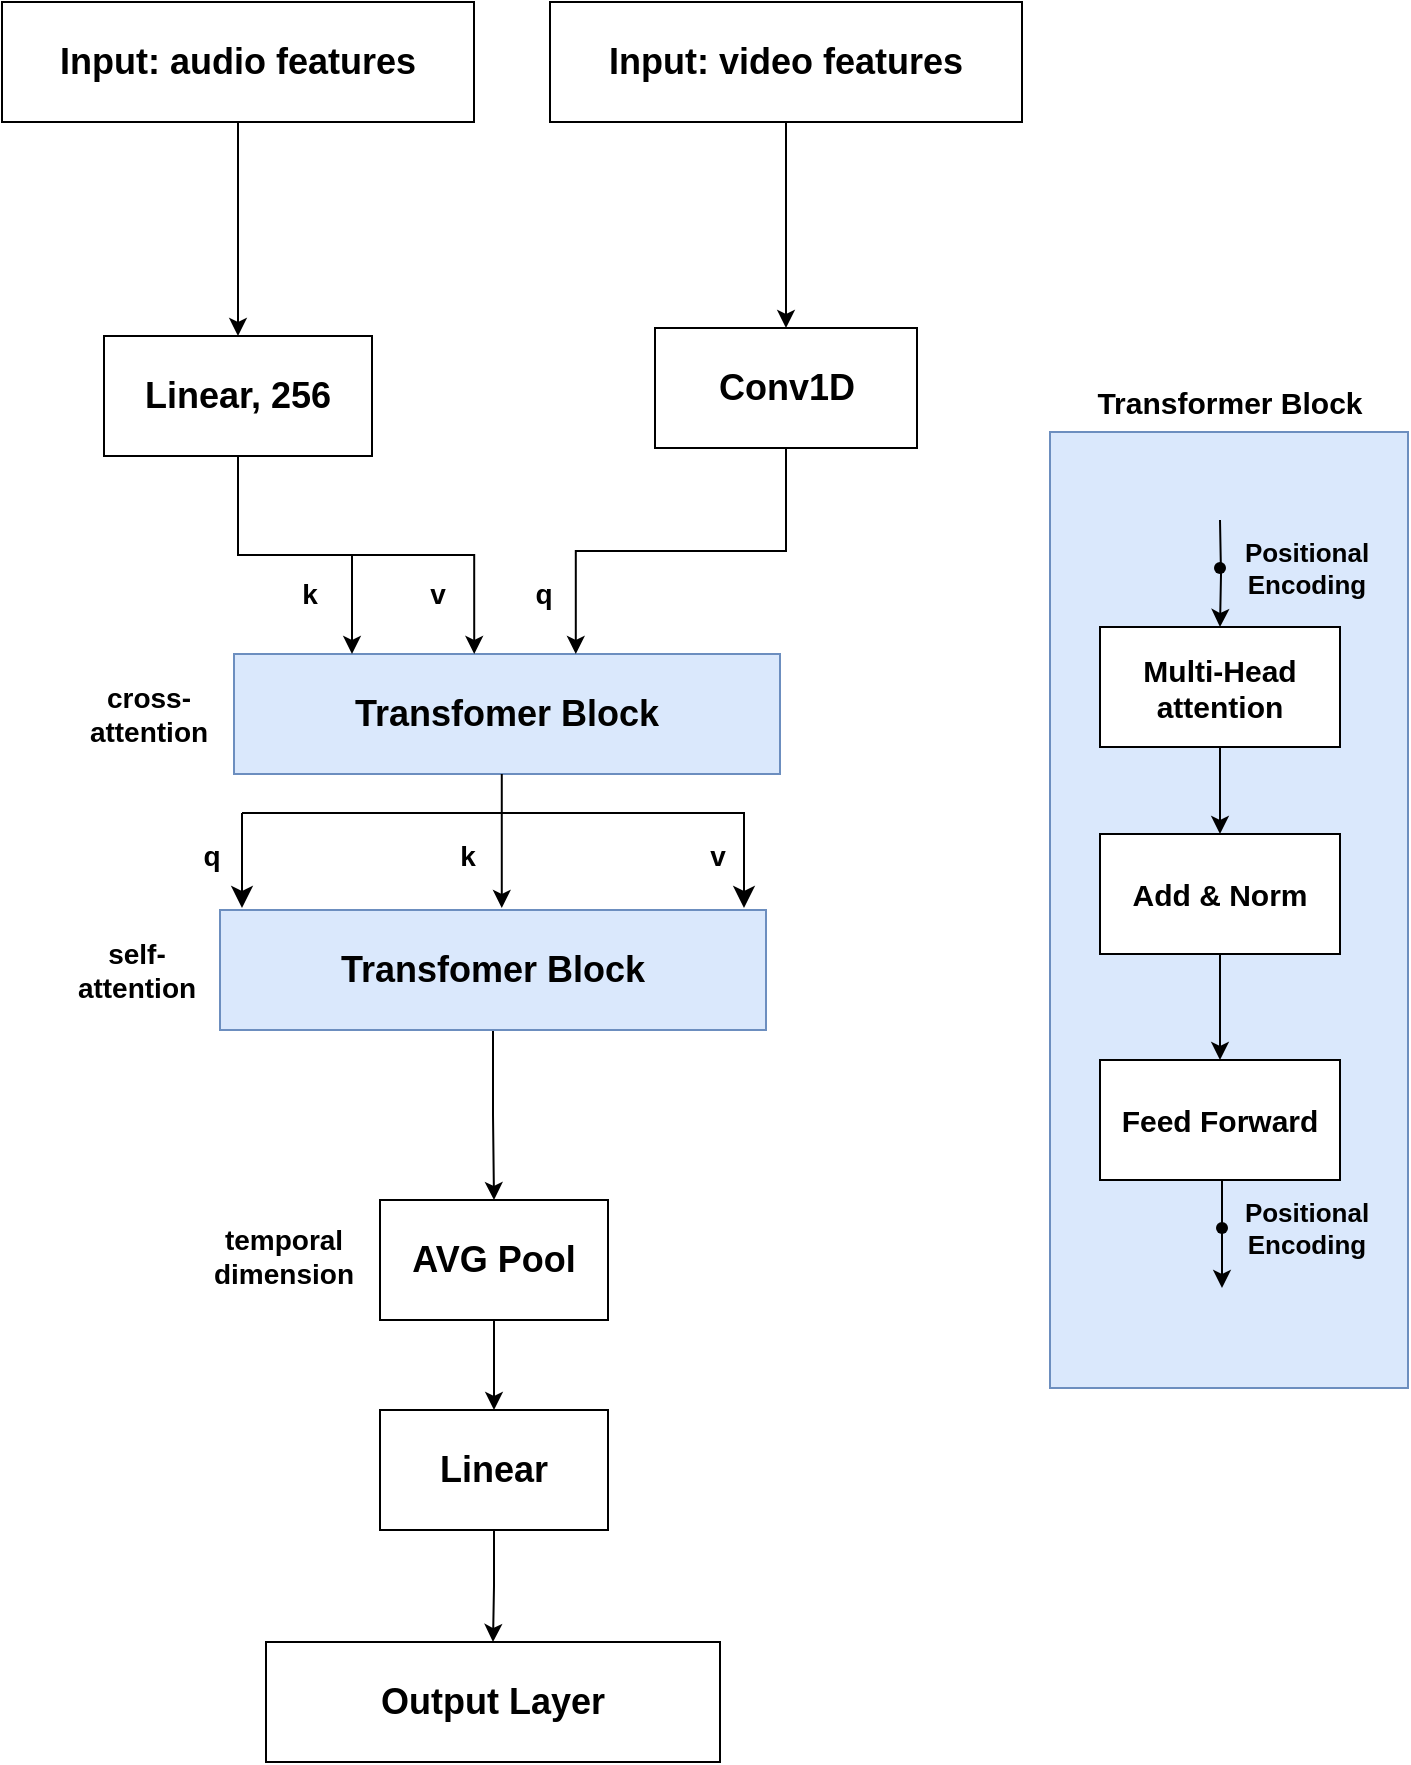 <mxfile version="24.3.0" type="device">
  <diagram name="Seite-1" id="K_IeSaYbBoSOYS_3U_RQ">
    <mxGraphModel dx="1434" dy="794" grid="0" gridSize="10" guides="1" tooltips="1" connect="1" arrows="1" fold="1" page="1" pageScale="1" pageWidth="1169" pageHeight="1654" math="0" shadow="0">
      <root>
        <mxCell id="0" />
        <mxCell id="1" parent="0" />
        <mxCell id="YN6oH1AB4B91Iy4vesWQ-43" style="edgeStyle=orthogonalEdgeStyle;rounded=0;orthogonalLoop=1;jettySize=auto;html=1;exitX=0.5;exitY=1;exitDx=0;exitDy=0;entryX=0.5;entryY=0;entryDx=0;entryDy=0;" edge="1" parent="1" source="YN6oH1AB4B91Iy4vesWQ-2" target="YN6oH1AB4B91Iy4vesWQ-4">
          <mxGeometry relative="1" as="geometry" />
        </mxCell>
        <mxCell id="YN6oH1AB4B91Iy4vesWQ-2" value="&lt;font size=&quot;1&quot;&gt;&lt;b style=&quot;font-size: 18px;&quot;&gt;Input: audio features&lt;/b&gt;&lt;/font&gt;" style="rounded=0;whiteSpace=wrap;html=1;" vertex="1" parent="1">
          <mxGeometry x="303" y="63" width="236" height="60" as="geometry" />
        </mxCell>
        <mxCell id="YN6oH1AB4B91Iy4vesWQ-3" value="&lt;font style=&quot;font-size: 18px;&quot;&gt;&lt;b&gt;Conv1D&lt;/b&gt;&lt;/font&gt;" style="rounded=0;whiteSpace=wrap;html=1;" vertex="1" parent="1">
          <mxGeometry x="629.5" y="226" width="131" height="60" as="geometry" />
        </mxCell>
        <mxCell id="YN6oH1AB4B91Iy4vesWQ-4" value="&lt;font style=&quot;font-size: 18px;&quot;&gt;&lt;b&gt;Linear, 256&lt;br&gt;&lt;/b&gt;&lt;/font&gt;" style="rounded=0;whiteSpace=wrap;html=1;" vertex="1" parent="1">
          <mxGeometry x="354" y="230" width="134" height="60" as="geometry" />
        </mxCell>
        <mxCell id="YN6oH1AB4B91Iy4vesWQ-5" value="&lt;font style=&quot;font-size: 18px;&quot;&gt;&lt;b&gt;Transfomer Block&lt;br&gt;&lt;/b&gt;&lt;/font&gt;" style="rounded=0;whiteSpace=wrap;html=1;fillColor=#dae8fc;strokeColor=#6c8ebf;" vertex="1" parent="1">
          <mxGeometry x="419" y="389" width="273" height="60" as="geometry" />
        </mxCell>
        <mxCell id="YN6oH1AB4B91Iy4vesWQ-6" value="" style="edgeStyle=orthogonalEdgeStyle;rounded=0;orthogonalLoop=1;jettySize=auto;html=1;" edge="1" parent="1" source="YN6oH1AB4B91Iy4vesWQ-7" target="YN6oH1AB4B91Iy4vesWQ-23">
          <mxGeometry relative="1" as="geometry" />
        </mxCell>
        <mxCell id="YN6oH1AB4B91Iy4vesWQ-7" value="&lt;font style=&quot;font-size: 18px;&quot;&gt;&lt;b&gt;Transfomer Block&lt;br&gt;&lt;/b&gt;&lt;/font&gt;" style="rounded=0;whiteSpace=wrap;html=1;fillColor=#dae8fc;strokeColor=#6c8ebf;" vertex="1" parent="1">
          <mxGeometry x="412" y="517" width="273" height="60" as="geometry" />
        </mxCell>
        <mxCell id="YN6oH1AB4B91Iy4vesWQ-8" style="edgeStyle=orthogonalEdgeStyle;rounded=0;orthogonalLoop=1;jettySize=auto;html=1;exitX=0.5;exitY=1;exitDx=0;exitDy=0;entryX=0.626;entryY=0;entryDx=0;entryDy=0;entryPerimeter=0;" edge="1" parent="1" source="YN6oH1AB4B91Iy4vesWQ-3" target="YN6oH1AB4B91Iy4vesWQ-5">
          <mxGeometry relative="1" as="geometry" />
        </mxCell>
        <mxCell id="YN6oH1AB4B91Iy4vesWQ-9" style="edgeStyle=orthogonalEdgeStyle;rounded=0;orthogonalLoop=1;jettySize=auto;html=1;exitX=0.5;exitY=1;exitDx=0;exitDy=0;entryX=0.44;entryY=0;entryDx=0;entryDy=0;entryPerimeter=0;" edge="1" parent="1" source="YN6oH1AB4B91Iy4vesWQ-4" target="YN6oH1AB4B91Iy4vesWQ-5">
          <mxGeometry relative="1" as="geometry" />
        </mxCell>
        <mxCell id="YN6oH1AB4B91Iy4vesWQ-10" value="" style="endArrow=classic;html=1;rounded=0;" edge="1" parent="1">
          <mxGeometry width="50" height="50" relative="1" as="geometry">
            <mxPoint x="478" y="339" as="sourcePoint" />
            <mxPoint x="478" y="389" as="targetPoint" />
          </mxGeometry>
        </mxCell>
        <mxCell id="YN6oH1AB4B91Iy4vesWQ-11" value="" style="group" vertex="1" connectable="0" parent="1">
          <mxGeometry x="423" y="449" width="251" height="67" as="geometry" />
        </mxCell>
        <mxCell id="YN6oH1AB4B91Iy4vesWQ-12" value="" style="edgeStyle=orthogonalEdgeStyle;rounded=0;orthogonalLoop=1;jettySize=auto;html=1;fontSize=8;" edge="1" parent="YN6oH1AB4B91Iy4vesWQ-11">
          <mxGeometry relative="1" as="geometry">
            <mxPoint x="129.888" as="sourcePoint" />
            <mxPoint x="129.888" y="67" as="targetPoint" />
          </mxGeometry>
        </mxCell>
        <mxCell id="YN6oH1AB4B91Iy4vesWQ-13" value="" style="edgeStyle=segmentEdgeStyle;endArrow=classic;html=1;curved=0;rounded=0;endSize=8;startSize=8;fontSize=8;" edge="1" parent="YN6oH1AB4B91Iy4vesWQ-11">
          <mxGeometry width="50" height="50" relative="1" as="geometry">
            <mxPoint y="19.542" as="sourcePoint" />
            <mxPoint x="251" y="67" as="targetPoint" />
          </mxGeometry>
        </mxCell>
        <mxCell id="YN6oH1AB4B91Iy4vesWQ-14" value="" style="edgeStyle=segmentEdgeStyle;endArrow=classic;html=1;curved=0;rounded=0;endSize=8;startSize=8;fontSize=8;" edge="1" parent="YN6oH1AB4B91Iy4vesWQ-11">
          <mxGeometry width="50" height="50" relative="1" as="geometry">
            <mxPoint y="19.542" as="sourcePoint" />
            <mxPoint y="67" as="targetPoint" />
          </mxGeometry>
        </mxCell>
        <mxCell id="YN6oH1AB4B91Iy4vesWQ-15" value="&lt;b style=&quot;font-size: 14px;&quot;&gt;q&lt;/b&gt;" style="text;html=1;align=center;verticalAlign=middle;whiteSpace=wrap;rounded=0;" vertex="1" parent="YN6oH1AB4B91Iy4vesWQ-11">
          <mxGeometry x="-26" y="26" width="22" height="30" as="geometry" />
        </mxCell>
        <mxCell id="YN6oH1AB4B91Iy4vesWQ-16" value="&lt;b&gt;&lt;font style=&quot;font-size: 14px;&quot;&gt;k&lt;/font&gt;&lt;/b&gt;" style="text;html=1;align=center;verticalAlign=middle;whiteSpace=wrap;rounded=0;" vertex="1" parent="YN6oH1AB4B91Iy4vesWQ-11">
          <mxGeometry x="102" y="26" width="22" height="30" as="geometry" />
        </mxCell>
        <mxCell id="YN6oH1AB4B91Iy4vesWQ-17" value="&lt;b&gt;&lt;font style=&quot;font-size: 14px;&quot;&gt;v&lt;/font&gt;&lt;/b&gt;" style="text;html=1;align=center;verticalAlign=middle;whiteSpace=wrap;rounded=0;" vertex="1" parent="YN6oH1AB4B91Iy4vesWQ-11">
          <mxGeometry x="227" y="26" width="22" height="30" as="geometry" />
        </mxCell>
        <mxCell id="YN6oH1AB4B91Iy4vesWQ-18" value="&lt;b&gt;&lt;font style=&quot;font-size: 14px;&quot;&gt;k&lt;/font&gt;&lt;/b&gt;" style="text;html=1;align=center;verticalAlign=middle;whiteSpace=wrap;rounded=0;" vertex="1" parent="1">
          <mxGeometry x="446" y="344" width="22" height="30" as="geometry" />
        </mxCell>
        <mxCell id="YN6oH1AB4B91Iy4vesWQ-19" value="&lt;b&gt;&lt;font style=&quot;font-size: 14px;&quot;&gt;v&lt;/font&gt;&lt;/b&gt;" style="text;html=1;align=center;verticalAlign=middle;whiteSpace=wrap;rounded=0;" vertex="1" parent="1">
          <mxGeometry x="510" y="344" width="22" height="30" as="geometry" />
        </mxCell>
        <mxCell id="YN6oH1AB4B91Iy4vesWQ-20" value="&lt;b style=&quot;font-size: 14px;&quot;&gt;q&lt;/b&gt;" style="text;html=1;align=center;verticalAlign=middle;whiteSpace=wrap;rounded=0;" vertex="1" parent="1">
          <mxGeometry x="563" y="344" width="22" height="30" as="geometry" />
        </mxCell>
        <mxCell id="YN6oH1AB4B91Iy4vesWQ-21" value="" style="group" vertex="1" connectable="0" parent="1">
          <mxGeometry x="435" y="662" width="227" height="200" as="geometry" />
        </mxCell>
        <mxCell id="YN6oH1AB4B91Iy4vesWQ-23" value="&lt;font style=&quot;font-size: 18px;&quot;&gt;&lt;b&gt;AVG Pool&lt;br&gt;&lt;/b&gt;&lt;/font&gt;" style="rounded=0;whiteSpace=wrap;html=1;" vertex="1" parent="YN6oH1AB4B91Iy4vesWQ-21">
          <mxGeometry x="57" width="114" height="60" as="geometry" />
        </mxCell>
        <mxCell id="YN6oH1AB4B91Iy4vesWQ-46" value="&lt;font style=&quot;font-size: 18px;&quot;&gt;&lt;b&gt;Linear&lt;/b&gt;&lt;/font&gt;" style="rounded=0;whiteSpace=wrap;html=1;" vertex="1" parent="YN6oH1AB4B91Iy4vesWQ-21">
          <mxGeometry x="57" y="105" width="114" height="60" as="geometry" />
        </mxCell>
        <mxCell id="YN6oH1AB4B91Iy4vesWQ-47" value="" style="edgeStyle=orthogonalEdgeStyle;rounded=0;orthogonalLoop=1;jettySize=auto;html=1;" edge="1" parent="YN6oH1AB4B91Iy4vesWQ-21" source="YN6oH1AB4B91Iy4vesWQ-23" target="YN6oH1AB4B91Iy4vesWQ-46">
          <mxGeometry relative="1" as="geometry" />
        </mxCell>
        <mxCell id="YN6oH1AB4B91Iy4vesWQ-25" value="" style="group" vertex="1" connectable="0" parent="1">
          <mxGeometry x="827" y="248" width="179" height="508" as="geometry" />
        </mxCell>
        <mxCell id="YN6oH1AB4B91Iy4vesWQ-26" value="" style="rounded=0;whiteSpace=wrap;html=1;fillColor=#dae8fc;strokeColor=#6c8ebf;" vertex="1" parent="YN6oH1AB4B91Iy4vesWQ-25">
          <mxGeometry y="30" width="179" height="478" as="geometry" />
        </mxCell>
        <mxCell id="YN6oH1AB4B91Iy4vesWQ-27" value="" style="edgeStyle=orthogonalEdgeStyle;rounded=0;orthogonalLoop=1;jettySize=auto;html=1;" edge="1" parent="YN6oH1AB4B91Iy4vesWQ-25" target="YN6oH1AB4B91Iy4vesWQ-29">
          <mxGeometry relative="1" as="geometry">
            <mxPoint x="85" y="74" as="sourcePoint" />
          </mxGeometry>
        </mxCell>
        <mxCell id="YN6oH1AB4B91Iy4vesWQ-28" value="" style="edgeStyle=orthogonalEdgeStyle;rounded=0;orthogonalLoop=1;jettySize=auto;html=1;" edge="1" parent="YN6oH1AB4B91Iy4vesWQ-25" source="YN6oH1AB4B91Iy4vesWQ-29" target="YN6oH1AB4B91Iy4vesWQ-31">
          <mxGeometry relative="1" as="geometry" />
        </mxCell>
        <mxCell id="YN6oH1AB4B91Iy4vesWQ-29" value="&lt;font style=&quot;font-size: 15px;&quot;&gt;&lt;b&gt;Multi-Head attention&lt;br&gt;&lt;/b&gt;&lt;/font&gt;" style="rounded=0;whiteSpace=wrap;html=1;" vertex="1" parent="YN6oH1AB4B91Iy4vesWQ-25">
          <mxGeometry x="25" y="127.5" width="120" height="60" as="geometry" />
        </mxCell>
        <mxCell id="YN6oH1AB4B91Iy4vesWQ-30" value="" style="edgeStyle=orthogonalEdgeStyle;rounded=0;orthogonalLoop=1;jettySize=auto;html=1;" edge="1" parent="YN6oH1AB4B91Iy4vesWQ-25" source="YN6oH1AB4B91Iy4vesWQ-31" target="YN6oH1AB4B91Iy4vesWQ-32">
          <mxGeometry relative="1" as="geometry" />
        </mxCell>
        <mxCell id="YN6oH1AB4B91Iy4vesWQ-31" value="&lt;font style=&quot;font-size: 15px;&quot;&gt;&lt;b&gt;Add &amp;amp; Norm&lt;br&gt;&lt;/b&gt;&lt;/font&gt;" style="rounded=0;whiteSpace=wrap;html=1;" vertex="1" parent="YN6oH1AB4B91Iy4vesWQ-25">
          <mxGeometry x="25" y="231" width="120" height="60" as="geometry" />
        </mxCell>
        <mxCell id="YN6oH1AB4B91Iy4vesWQ-32" value="&lt;font style=&quot;font-size: 15px;&quot;&gt;&lt;b&gt;Feed Forward&lt;br&gt;&lt;/b&gt;&lt;/font&gt;" style="rounded=0;whiteSpace=wrap;html=1;" vertex="1" parent="YN6oH1AB4B91Iy4vesWQ-25">
          <mxGeometry x="25" y="344" width="120" height="60" as="geometry" />
        </mxCell>
        <mxCell id="YN6oH1AB4B91Iy4vesWQ-33" value="" style="shape=waypoint;sketch=0;fillStyle=solid;size=6;pointerEvents=1;points=[];fillColor=none;resizable=0;rotatable=0;perimeter=centerPerimeter;snapToPoint=1;" vertex="1" parent="YN6oH1AB4B91Iy4vesWQ-25">
          <mxGeometry x="75" y="88" width="20" height="20" as="geometry" />
        </mxCell>
        <mxCell id="YN6oH1AB4B91Iy4vesWQ-34" value="" style="edgeStyle=orthogonalEdgeStyle;rounded=0;orthogonalLoop=1;jettySize=auto;html=1;" edge="1" parent="YN6oH1AB4B91Iy4vesWQ-25">
          <mxGeometry relative="1" as="geometry">
            <mxPoint x="86" y="404" as="sourcePoint" />
            <mxPoint x="86" y="458" as="targetPoint" />
          </mxGeometry>
        </mxCell>
        <mxCell id="YN6oH1AB4B91Iy4vesWQ-35" value="" style="shape=waypoint;sketch=0;fillStyle=solid;size=6;pointerEvents=1;points=[];fillColor=none;resizable=0;rotatable=0;perimeter=centerPerimeter;snapToPoint=1;" vertex="1" parent="YN6oH1AB4B91Iy4vesWQ-25">
          <mxGeometry x="76" y="418" width="20" height="20" as="geometry" />
        </mxCell>
        <mxCell id="YN6oH1AB4B91Iy4vesWQ-36" value="&lt;font style=&quot;font-size: 13px;&quot;&gt;&lt;b&gt;&lt;font style=&quot;font-size: 13px;&quot;&gt;Positional Encoding&lt;/font&gt;&lt;/b&gt;&lt;/font&gt;" style="text;html=1;align=center;verticalAlign=middle;whiteSpace=wrap;rounded=0;" vertex="1" parent="YN6oH1AB4B91Iy4vesWQ-25">
          <mxGeometry x="95" y="78.5" width="67" height="39" as="geometry" />
        </mxCell>
        <mxCell id="YN6oH1AB4B91Iy4vesWQ-37" value="&lt;font style=&quot;font-size: 13px;&quot;&gt;&lt;b&gt;&lt;font style=&quot;font-size: 13px;&quot;&gt;Positional Encoding&lt;/font&gt;&lt;/b&gt;&lt;/font&gt;" style="text;html=1;align=center;verticalAlign=middle;whiteSpace=wrap;rounded=0;" vertex="1" parent="YN6oH1AB4B91Iy4vesWQ-25">
          <mxGeometry x="95" y="408.5" width="67" height="39" as="geometry" />
        </mxCell>
        <mxCell id="YN6oH1AB4B91Iy4vesWQ-38" value="&lt;b&gt;&lt;font style=&quot;font-size: 15px;&quot;&gt;Transformer Block&lt;/font&gt;&lt;/b&gt;" style="text;html=1;align=center;verticalAlign=middle;whiteSpace=wrap;rounded=0;shadow=0;" vertex="1" parent="YN6oH1AB4B91Iy4vesWQ-25">
          <mxGeometry x="19.5" width="140" height="30" as="geometry" />
        </mxCell>
        <mxCell id="YN6oH1AB4B91Iy4vesWQ-39" value="&lt;font style=&quot;font-size: 14px;&quot;&gt;&lt;b&gt;self-attention&lt;/b&gt;&lt;/font&gt;" style="text;html=1;align=center;verticalAlign=middle;whiteSpace=wrap;rounded=0;" vertex="1" parent="1">
          <mxGeometry x="337" y="523.5" width="67" height="47" as="geometry" />
        </mxCell>
        <mxCell id="YN6oH1AB4B91Iy4vesWQ-40" value="&lt;font style=&quot;font-size: 14px;&quot;&gt;&lt;b&gt;cross-attention&lt;/b&gt;&lt;/font&gt;" style="text;html=1;align=center;verticalAlign=middle;whiteSpace=wrap;rounded=0;" vertex="1" parent="1">
          <mxGeometry x="343" y="395.5" width="67" height="47" as="geometry" />
        </mxCell>
        <mxCell id="YN6oH1AB4B91Iy4vesWQ-45" value="" style="edgeStyle=orthogonalEdgeStyle;rounded=0;orthogonalLoop=1;jettySize=auto;html=1;" edge="1" parent="1" source="YN6oH1AB4B91Iy4vesWQ-44" target="YN6oH1AB4B91Iy4vesWQ-3">
          <mxGeometry relative="1" as="geometry" />
        </mxCell>
        <mxCell id="YN6oH1AB4B91Iy4vesWQ-44" value="&lt;font size=&quot;1&quot;&gt;&lt;b style=&quot;font-size: 18px;&quot;&gt;Input: video features&lt;/b&gt;&lt;/font&gt;" style="rounded=0;whiteSpace=wrap;html=1;" vertex="1" parent="1">
          <mxGeometry x="577" y="63" width="236" height="60" as="geometry" />
        </mxCell>
        <mxCell id="YN6oH1AB4B91Iy4vesWQ-24" value="&lt;font style=&quot;font-size: 18px;&quot;&gt;&lt;b&gt;Output Layer&lt;br&gt;&lt;/b&gt;&lt;/font&gt;" style="rounded=0;whiteSpace=wrap;html=1;" vertex="1" parent="1">
          <mxGeometry x="435" y="883" width="227" height="60" as="geometry" />
        </mxCell>
        <mxCell id="YN6oH1AB4B91Iy4vesWQ-48" value="" style="edgeStyle=orthogonalEdgeStyle;rounded=0;orthogonalLoop=1;jettySize=auto;html=1;" edge="1" parent="1" source="YN6oH1AB4B91Iy4vesWQ-46" target="YN6oH1AB4B91Iy4vesWQ-24">
          <mxGeometry relative="1" as="geometry" />
        </mxCell>
        <mxCell id="YN6oH1AB4B91Iy4vesWQ-49" value="&lt;font style=&quot;font-size: 14px;&quot;&gt;&lt;b&gt;temporal dimension&lt;/b&gt;&lt;/font&gt;" style="text;html=1;align=center;verticalAlign=middle;whiteSpace=wrap;rounded=0;" vertex="1" parent="1">
          <mxGeometry x="404" y="662" width="80" height="56" as="geometry" />
        </mxCell>
      </root>
    </mxGraphModel>
  </diagram>
</mxfile>
